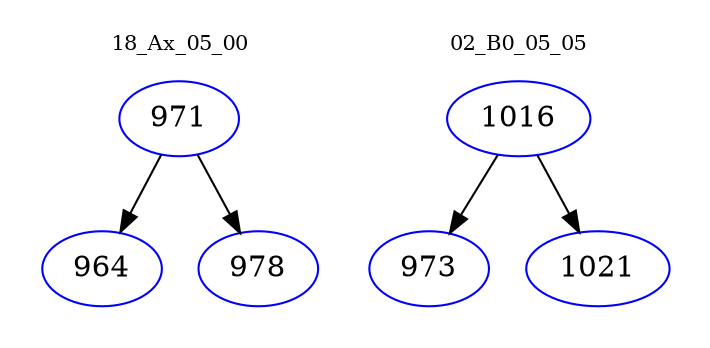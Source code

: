 digraph{
subgraph cluster_0 {
color = white
label = "18_Ax_05_00";
fontsize=10;
T0_971 [label="971", color="blue"]
T0_971 -> T0_964 [color="black"]
T0_964 [label="964", color="blue"]
T0_971 -> T0_978 [color="black"]
T0_978 [label="978", color="blue"]
}
subgraph cluster_1 {
color = white
label = "02_B0_05_05";
fontsize=10;
T1_1016 [label="1016", color="blue"]
T1_1016 -> T1_973 [color="black"]
T1_973 [label="973", color="blue"]
T1_1016 -> T1_1021 [color="black"]
T1_1021 [label="1021", color="blue"]
}
}
